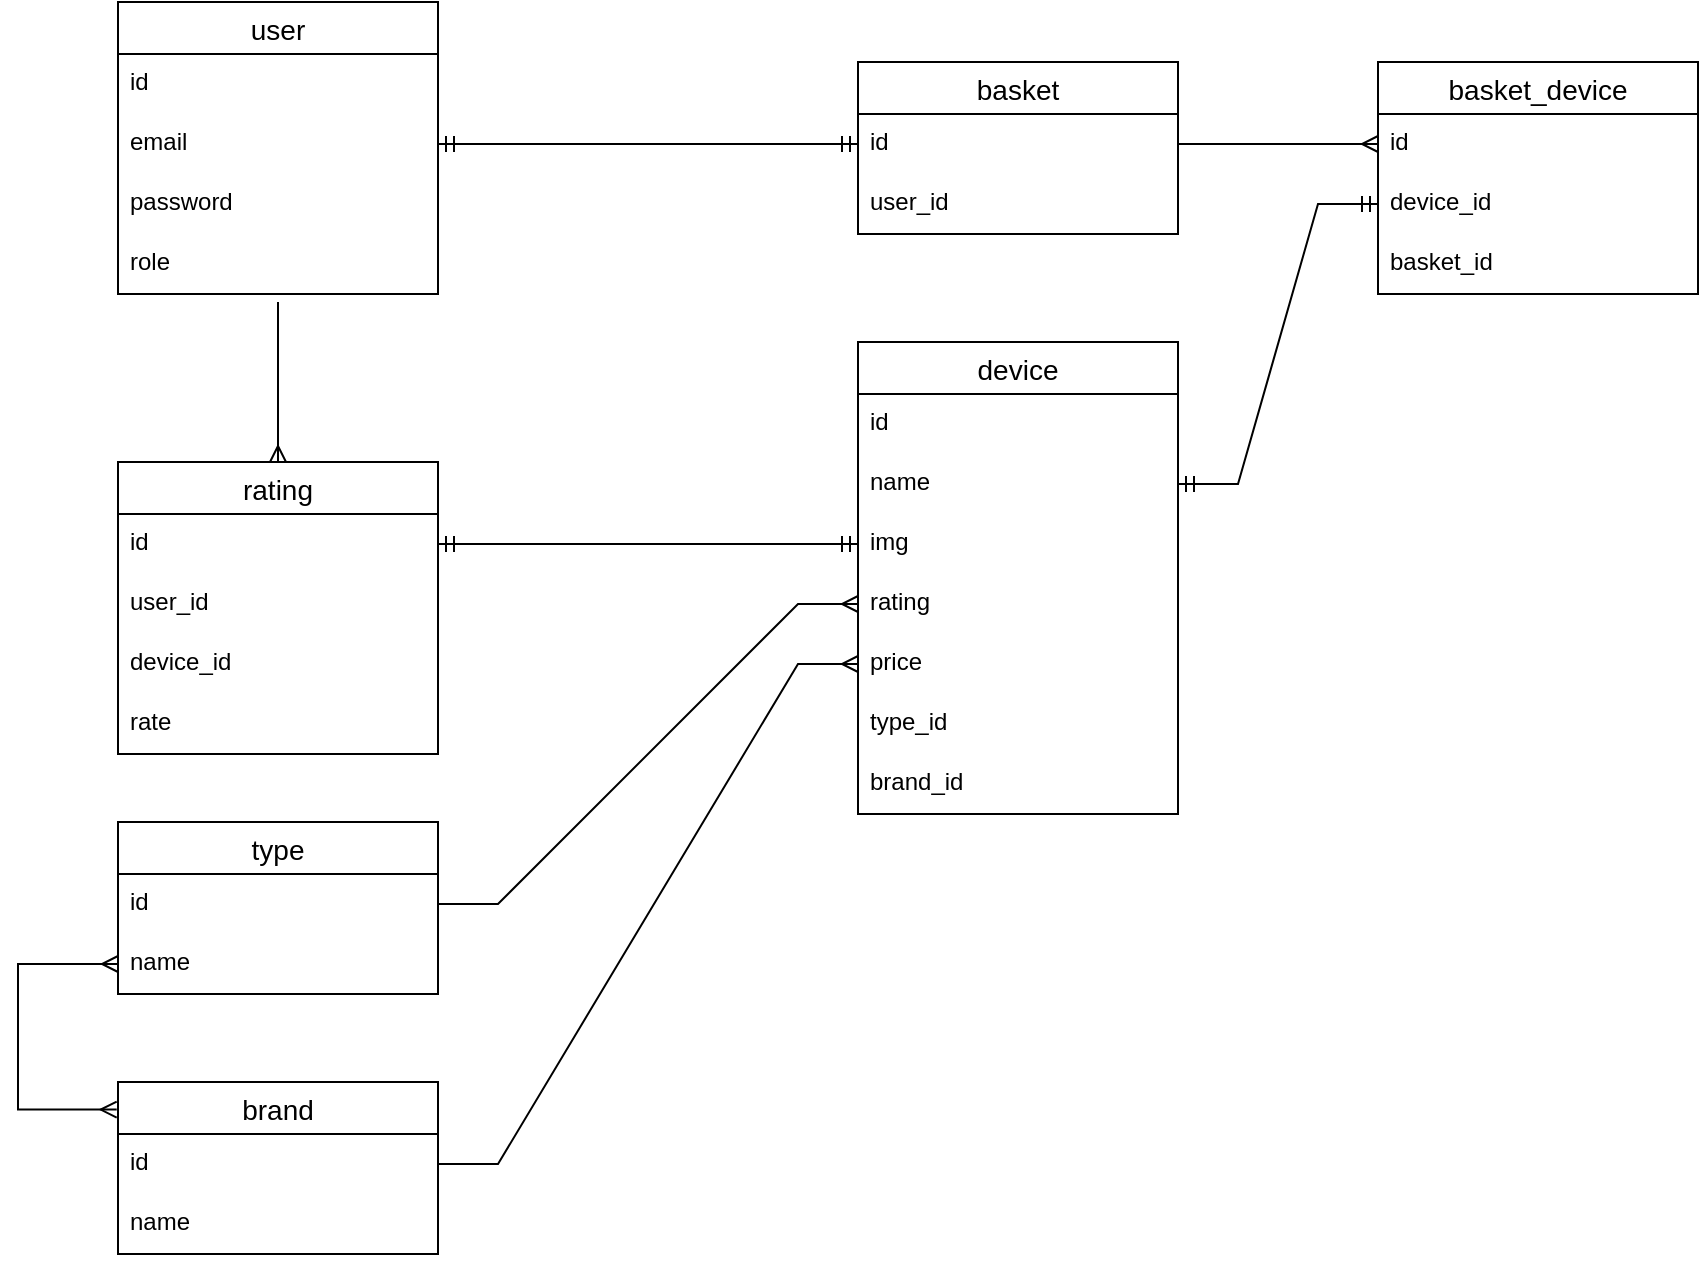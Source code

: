 <mxfile version="20.1.1" type="github">
  <diagram id="8E9vz6G51n6RF_7BLkGW" name="Page-1">
    <mxGraphModel dx="2500" dy="896" grid="1" gridSize="10" guides="1" tooltips="1" connect="1" arrows="1" fold="1" page="1" pageScale="1" pageWidth="827" pageHeight="1169" math="0" shadow="0">
      <root>
        <mxCell id="0" />
        <mxCell id="1" parent="0" />
        <mxCell id="_oJSfiVkPgl54z3IAb8N-1" value="user" style="swimlane;fontStyle=0;childLayout=stackLayout;horizontal=1;startSize=26;horizontalStack=0;resizeParent=1;resizeParentMax=0;resizeLast=0;collapsible=1;marginBottom=0;align=center;fontSize=14;" vertex="1" parent="1">
          <mxGeometry x="-10" y="60" width="160" height="146" as="geometry" />
        </mxCell>
        <mxCell id="_oJSfiVkPgl54z3IAb8N-2" value="id" style="text;strokeColor=none;fillColor=none;spacingLeft=4;spacingRight=4;overflow=hidden;rotatable=0;points=[[0,0.5],[1,0.5]];portConstraint=eastwest;fontSize=12;" vertex="1" parent="_oJSfiVkPgl54z3IAb8N-1">
          <mxGeometry y="26" width="160" height="30" as="geometry" />
        </mxCell>
        <mxCell id="_oJSfiVkPgl54z3IAb8N-3" value="email" style="text;strokeColor=none;fillColor=none;spacingLeft=4;spacingRight=4;overflow=hidden;rotatable=0;points=[[0,0.5],[1,0.5]];portConstraint=eastwest;fontSize=12;" vertex="1" parent="_oJSfiVkPgl54z3IAb8N-1">
          <mxGeometry y="56" width="160" height="30" as="geometry" />
        </mxCell>
        <mxCell id="_oJSfiVkPgl54z3IAb8N-5" value="password" style="text;strokeColor=none;fillColor=none;spacingLeft=4;spacingRight=4;overflow=hidden;rotatable=0;points=[[0,0.5],[1,0.5]];portConstraint=eastwest;fontSize=12;" vertex="1" parent="_oJSfiVkPgl54z3IAb8N-1">
          <mxGeometry y="86" width="160" height="30" as="geometry" />
        </mxCell>
        <mxCell id="_oJSfiVkPgl54z3IAb8N-4" value="role" style="text;strokeColor=none;fillColor=none;spacingLeft=4;spacingRight=4;overflow=hidden;rotatable=0;points=[[0,0.5],[1,0.5]];portConstraint=eastwest;fontSize=12;" vertex="1" parent="_oJSfiVkPgl54z3IAb8N-1">
          <mxGeometry y="116" width="160" height="30" as="geometry" />
        </mxCell>
        <mxCell id="_oJSfiVkPgl54z3IAb8N-6" value="basket" style="swimlane;fontStyle=0;childLayout=stackLayout;horizontal=1;startSize=26;horizontalStack=0;resizeParent=1;resizeParentMax=0;resizeLast=0;collapsible=1;marginBottom=0;align=center;fontSize=14;" vertex="1" parent="1">
          <mxGeometry x="360" y="90" width="160" height="86" as="geometry" />
        </mxCell>
        <mxCell id="_oJSfiVkPgl54z3IAb8N-7" value="id" style="text;strokeColor=none;fillColor=none;spacingLeft=4;spacingRight=4;overflow=hidden;rotatable=0;points=[[0,0.5],[1,0.5]];portConstraint=eastwest;fontSize=12;" vertex="1" parent="_oJSfiVkPgl54z3IAb8N-6">
          <mxGeometry y="26" width="160" height="30" as="geometry" />
        </mxCell>
        <mxCell id="_oJSfiVkPgl54z3IAb8N-8" value="user_id" style="text;strokeColor=none;fillColor=none;spacingLeft=4;spacingRight=4;overflow=hidden;rotatable=0;points=[[0,0.5],[1,0.5]];portConstraint=eastwest;fontSize=12;" vertex="1" parent="_oJSfiVkPgl54z3IAb8N-6">
          <mxGeometry y="56" width="160" height="30" as="geometry" />
        </mxCell>
        <mxCell id="_oJSfiVkPgl54z3IAb8N-10" value="" style="edgeStyle=entityRelationEdgeStyle;fontSize=12;html=1;endArrow=ERmandOne;startArrow=ERmandOne;rounded=0;exitX=1;exitY=0.5;exitDx=0;exitDy=0;entryX=0;entryY=0.5;entryDx=0;entryDy=0;" edge="1" parent="1" source="_oJSfiVkPgl54z3IAb8N-3" target="_oJSfiVkPgl54z3IAb8N-7">
          <mxGeometry width="100" height="100" relative="1" as="geometry">
            <mxPoint x="280" y="350" as="sourcePoint" />
            <mxPoint x="380" y="250" as="targetPoint" />
          </mxGeometry>
        </mxCell>
        <mxCell id="_oJSfiVkPgl54z3IAb8N-11" value="device" style="swimlane;fontStyle=0;childLayout=stackLayout;horizontal=1;startSize=26;horizontalStack=0;resizeParent=1;resizeParentMax=0;resizeLast=0;collapsible=1;marginBottom=0;align=center;fontSize=14;" vertex="1" parent="1">
          <mxGeometry x="360" y="230" width="160" height="236" as="geometry" />
        </mxCell>
        <mxCell id="_oJSfiVkPgl54z3IAb8N-12" value="id" style="text;strokeColor=none;fillColor=none;spacingLeft=4;spacingRight=4;overflow=hidden;rotatable=0;points=[[0,0.5],[1,0.5]];portConstraint=eastwest;fontSize=12;" vertex="1" parent="_oJSfiVkPgl54z3IAb8N-11">
          <mxGeometry y="26" width="160" height="30" as="geometry" />
        </mxCell>
        <mxCell id="_oJSfiVkPgl54z3IAb8N-13" value="name" style="text;strokeColor=none;fillColor=none;spacingLeft=4;spacingRight=4;overflow=hidden;rotatable=0;points=[[0,0.5],[1,0.5]];portConstraint=eastwest;fontSize=12;" vertex="1" parent="_oJSfiVkPgl54z3IAb8N-11">
          <mxGeometry y="56" width="160" height="30" as="geometry" />
        </mxCell>
        <mxCell id="_oJSfiVkPgl54z3IAb8N-15" value="img" style="text;strokeColor=none;fillColor=none;spacingLeft=4;spacingRight=4;overflow=hidden;rotatable=0;points=[[0,0.5],[1,0.5]];portConstraint=eastwest;fontSize=12;" vertex="1" parent="_oJSfiVkPgl54z3IAb8N-11">
          <mxGeometry y="86" width="160" height="30" as="geometry" />
        </mxCell>
        <mxCell id="_oJSfiVkPgl54z3IAb8N-16" value="rating" style="text;strokeColor=none;fillColor=none;spacingLeft=4;spacingRight=4;overflow=hidden;rotatable=0;points=[[0,0.5],[1,0.5]];portConstraint=eastwest;fontSize=12;" vertex="1" parent="_oJSfiVkPgl54z3IAb8N-11">
          <mxGeometry y="116" width="160" height="30" as="geometry" />
        </mxCell>
        <mxCell id="_oJSfiVkPgl54z3IAb8N-14" value="price" style="text;strokeColor=none;fillColor=none;spacingLeft=4;spacingRight=4;overflow=hidden;rotatable=0;points=[[0,0.5],[1,0.5]];portConstraint=eastwest;fontSize=12;" vertex="1" parent="_oJSfiVkPgl54z3IAb8N-11">
          <mxGeometry y="146" width="160" height="30" as="geometry" />
        </mxCell>
        <mxCell id="_oJSfiVkPgl54z3IAb8N-17" value="type_id" style="text;strokeColor=none;fillColor=none;spacingLeft=4;spacingRight=4;overflow=hidden;rotatable=0;points=[[0,0.5],[1,0.5]];portConstraint=eastwest;fontSize=12;" vertex="1" parent="_oJSfiVkPgl54z3IAb8N-11">
          <mxGeometry y="176" width="160" height="30" as="geometry" />
        </mxCell>
        <mxCell id="_oJSfiVkPgl54z3IAb8N-18" value="brand_id" style="text;strokeColor=none;fillColor=none;spacingLeft=4;spacingRight=4;overflow=hidden;rotatable=0;points=[[0,0.5],[1,0.5]];portConstraint=eastwest;fontSize=12;" vertex="1" parent="_oJSfiVkPgl54z3IAb8N-11">
          <mxGeometry y="206" width="160" height="30" as="geometry" />
        </mxCell>
        <mxCell id="_oJSfiVkPgl54z3IAb8N-19" value="type" style="swimlane;fontStyle=0;childLayout=stackLayout;horizontal=1;startSize=26;horizontalStack=0;resizeParent=1;resizeParentMax=0;resizeLast=0;collapsible=1;marginBottom=0;align=center;fontSize=14;" vertex="1" parent="1">
          <mxGeometry x="-10" y="470" width="160" height="86" as="geometry" />
        </mxCell>
        <mxCell id="_oJSfiVkPgl54z3IAb8N-20" value="id" style="text;strokeColor=none;fillColor=none;spacingLeft=4;spacingRight=4;overflow=hidden;rotatable=0;points=[[0,0.5],[1,0.5]];portConstraint=eastwest;fontSize=12;" vertex="1" parent="_oJSfiVkPgl54z3IAb8N-19">
          <mxGeometry y="26" width="160" height="30" as="geometry" />
        </mxCell>
        <mxCell id="_oJSfiVkPgl54z3IAb8N-21" value="name" style="text;strokeColor=none;fillColor=none;spacingLeft=4;spacingRight=4;overflow=hidden;rotatable=0;points=[[0,0.5],[1,0.5]];portConstraint=eastwest;fontSize=12;" vertex="1" parent="_oJSfiVkPgl54z3IAb8N-19">
          <mxGeometry y="56" width="160" height="30" as="geometry" />
        </mxCell>
        <mxCell id="_oJSfiVkPgl54z3IAb8N-23" value="brand" style="swimlane;fontStyle=0;childLayout=stackLayout;horizontal=1;startSize=26;horizontalStack=0;resizeParent=1;resizeParentMax=0;resizeLast=0;collapsible=1;marginBottom=0;align=center;fontSize=14;" vertex="1" parent="1">
          <mxGeometry x="-10" y="600" width="160" height="86" as="geometry" />
        </mxCell>
        <mxCell id="_oJSfiVkPgl54z3IAb8N-24" value="id" style="text;strokeColor=none;fillColor=none;spacingLeft=4;spacingRight=4;overflow=hidden;rotatable=0;points=[[0,0.5],[1,0.5]];portConstraint=eastwest;fontSize=12;" vertex="1" parent="_oJSfiVkPgl54z3IAb8N-23">
          <mxGeometry y="26" width="160" height="30" as="geometry" />
        </mxCell>
        <mxCell id="_oJSfiVkPgl54z3IAb8N-25" value="name" style="text;strokeColor=none;fillColor=none;spacingLeft=4;spacingRight=4;overflow=hidden;rotatable=0;points=[[0,0.5],[1,0.5]];portConstraint=eastwest;fontSize=12;" vertex="1" parent="_oJSfiVkPgl54z3IAb8N-23">
          <mxGeometry y="56" width="160" height="30" as="geometry" />
        </mxCell>
        <mxCell id="_oJSfiVkPgl54z3IAb8N-27" value="" style="edgeStyle=entityRelationEdgeStyle;fontSize=12;html=1;endArrow=ERmany;rounded=0;entryX=0;entryY=0.5;entryDx=0;entryDy=0;exitX=1;exitY=0.5;exitDx=0;exitDy=0;" edge="1" parent="1" source="_oJSfiVkPgl54z3IAb8N-20" target="_oJSfiVkPgl54z3IAb8N-16">
          <mxGeometry width="100" height="100" relative="1" as="geometry">
            <mxPoint x="180" y="390" as="sourcePoint" />
            <mxPoint x="280" y="290" as="targetPoint" />
          </mxGeometry>
        </mxCell>
        <mxCell id="_oJSfiVkPgl54z3IAb8N-28" value="" style="edgeStyle=entityRelationEdgeStyle;fontSize=12;html=1;endArrow=ERmany;rounded=0;entryX=0;entryY=0.5;entryDx=0;entryDy=0;exitX=1;exitY=0.5;exitDx=0;exitDy=0;" edge="1" parent="1" source="_oJSfiVkPgl54z3IAb8N-24" target="_oJSfiVkPgl54z3IAb8N-14">
          <mxGeometry width="100" height="100" relative="1" as="geometry">
            <mxPoint x="260" y="371" as="sourcePoint" />
            <mxPoint x="370" y="371" as="targetPoint" />
          </mxGeometry>
        </mxCell>
        <mxCell id="_oJSfiVkPgl54z3IAb8N-29" value="" style="edgeStyle=orthogonalEdgeStyle;fontSize=12;html=1;endArrow=ERmany;startArrow=ERmany;rounded=0;entryX=0;entryY=0.5;entryDx=0;entryDy=0;exitX=-0.004;exitY=0.16;exitDx=0;exitDy=0;exitPerimeter=0;" edge="1" parent="1" source="_oJSfiVkPgl54z3IAb8N-23" target="_oJSfiVkPgl54z3IAb8N-21">
          <mxGeometry width="100" height="100" relative="1" as="geometry">
            <mxPoint x="-193" y="617" as="sourcePoint" />
            <mxPoint x="-193" y="517" as="targetPoint" />
            <Array as="points">
              <mxPoint x="-60" y="614" />
              <mxPoint x="-60" y="541" />
            </Array>
          </mxGeometry>
        </mxCell>
        <mxCell id="_oJSfiVkPgl54z3IAb8N-32" value="basket_device" style="swimlane;fontStyle=0;childLayout=stackLayout;horizontal=1;startSize=26;horizontalStack=0;resizeParent=1;resizeParentMax=0;resizeLast=0;collapsible=1;marginBottom=0;align=center;fontSize=14;" vertex="1" parent="1">
          <mxGeometry x="620" y="90" width="160" height="116" as="geometry" />
        </mxCell>
        <mxCell id="_oJSfiVkPgl54z3IAb8N-33" value="id" style="text;strokeColor=none;fillColor=none;spacingLeft=4;spacingRight=4;overflow=hidden;rotatable=0;points=[[0,0.5],[1,0.5]];portConstraint=eastwest;fontSize=12;" vertex="1" parent="_oJSfiVkPgl54z3IAb8N-32">
          <mxGeometry y="26" width="160" height="30" as="geometry" />
        </mxCell>
        <mxCell id="_oJSfiVkPgl54z3IAb8N-34" value="device_id" style="text;strokeColor=none;fillColor=none;spacingLeft=4;spacingRight=4;overflow=hidden;rotatable=0;points=[[0,0.5],[1,0.5]];portConstraint=eastwest;fontSize=12;" vertex="1" parent="_oJSfiVkPgl54z3IAb8N-32">
          <mxGeometry y="56" width="160" height="30" as="geometry" />
        </mxCell>
        <mxCell id="_oJSfiVkPgl54z3IAb8N-36" value="basket_id" style="text;strokeColor=none;fillColor=none;spacingLeft=4;spacingRight=4;overflow=hidden;rotatable=0;points=[[0,0.5],[1,0.5]];portConstraint=eastwest;fontSize=12;" vertex="1" parent="_oJSfiVkPgl54z3IAb8N-32">
          <mxGeometry y="86" width="160" height="30" as="geometry" />
        </mxCell>
        <mxCell id="_oJSfiVkPgl54z3IAb8N-35" value="" style="edgeStyle=entityRelationEdgeStyle;fontSize=12;html=1;endArrow=ERmany;rounded=0;exitX=1;exitY=0.5;exitDx=0;exitDy=0;entryX=0;entryY=0.5;entryDx=0;entryDy=0;" edge="1" parent="1" source="_oJSfiVkPgl54z3IAb8N-7" target="_oJSfiVkPgl54z3IAb8N-33">
          <mxGeometry width="100" height="100" relative="1" as="geometry">
            <mxPoint x="490" y="110" as="sourcePoint" />
            <mxPoint x="590" y="10" as="targetPoint" />
          </mxGeometry>
        </mxCell>
        <mxCell id="_oJSfiVkPgl54z3IAb8N-37" value="" style="edgeStyle=entityRelationEdgeStyle;fontSize=12;html=1;endArrow=ERmandOne;startArrow=ERmandOne;rounded=0;exitX=1;exitY=0.5;exitDx=0;exitDy=0;entryX=0;entryY=0.5;entryDx=0;entryDy=0;" edge="1" parent="1" source="_oJSfiVkPgl54z3IAb8N-13" target="_oJSfiVkPgl54z3IAb8N-34">
          <mxGeometry width="100" height="100" relative="1" as="geometry">
            <mxPoint x="620" y="330" as="sourcePoint" />
            <mxPoint x="720" y="230" as="targetPoint" />
          </mxGeometry>
        </mxCell>
        <mxCell id="_oJSfiVkPgl54z3IAb8N-38" value="rating" style="swimlane;fontStyle=0;childLayout=stackLayout;horizontal=1;startSize=26;horizontalStack=0;resizeParent=1;resizeParentMax=0;resizeLast=0;collapsible=1;marginBottom=0;align=center;fontSize=14;" vertex="1" parent="1">
          <mxGeometry x="-10" y="290" width="160" height="146" as="geometry" />
        </mxCell>
        <mxCell id="_oJSfiVkPgl54z3IAb8N-39" value="id" style="text;strokeColor=none;fillColor=none;spacingLeft=4;spacingRight=4;overflow=hidden;rotatable=0;points=[[0,0.5],[1,0.5]];portConstraint=eastwest;fontSize=12;" vertex="1" parent="_oJSfiVkPgl54z3IAb8N-38">
          <mxGeometry y="26" width="160" height="30" as="geometry" />
        </mxCell>
        <mxCell id="_oJSfiVkPgl54z3IAb8N-40" value="user_id" style="text;strokeColor=none;fillColor=none;spacingLeft=4;spacingRight=4;overflow=hidden;rotatable=0;points=[[0,0.5],[1,0.5]];portConstraint=eastwest;fontSize=12;" vertex="1" parent="_oJSfiVkPgl54z3IAb8N-38">
          <mxGeometry y="56" width="160" height="30" as="geometry" />
        </mxCell>
        <mxCell id="_oJSfiVkPgl54z3IAb8N-41" value="device_id" style="text;strokeColor=none;fillColor=none;spacingLeft=4;spacingRight=4;overflow=hidden;rotatable=0;points=[[0,0.5],[1,0.5]];portConstraint=eastwest;fontSize=12;" vertex="1" parent="_oJSfiVkPgl54z3IAb8N-38">
          <mxGeometry y="86" width="160" height="30" as="geometry" />
        </mxCell>
        <mxCell id="_oJSfiVkPgl54z3IAb8N-42" value="rate" style="text;strokeColor=none;fillColor=none;spacingLeft=4;spacingRight=4;overflow=hidden;rotatable=0;points=[[0,0.5],[1,0.5]];portConstraint=eastwest;fontSize=12;" vertex="1" parent="_oJSfiVkPgl54z3IAb8N-38">
          <mxGeometry y="116" width="160" height="30" as="geometry" />
        </mxCell>
        <mxCell id="_oJSfiVkPgl54z3IAb8N-43" value="" style="edgeStyle=entityRelationEdgeStyle;fontSize=12;html=1;endArrow=ERmandOne;startArrow=ERmandOne;rounded=0;exitX=1;exitY=0.5;exitDx=0;exitDy=0;entryX=0;entryY=0.5;entryDx=0;entryDy=0;" edge="1" parent="1" source="_oJSfiVkPgl54z3IAb8N-39" target="_oJSfiVkPgl54z3IAb8N-15">
          <mxGeometry width="100" height="100" relative="1" as="geometry">
            <mxPoint x="210" y="330" as="sourcePoint" />
            <mxPoint x="310" y="230" as="targetPoint" />
          </mxGeometry>
        </mxCell>
        <mxCell id="_oJSfiVkPgl54z3IAb8N-44" value="" style="fontSize=12;html=1;endArrow=ERmany;rounded=0;entryX=0.5;entryY=0;entryDx=0;entryDy=0;" edge="1" parent="1" target="_oJSfiVkPgl54z3IAb8N-38">
          <mxGeometry width="100" height="100" relative="1" as="geometry">
            <mxPoint x="70" y="210" as="sourcePoint" />
            <mxPoint x="90" y="160" as="targetPoint" />
          </mxGeometry>
        </mxCell>
      </root>
    </mxGraphModel>
  </diagram>
</mxfile>
